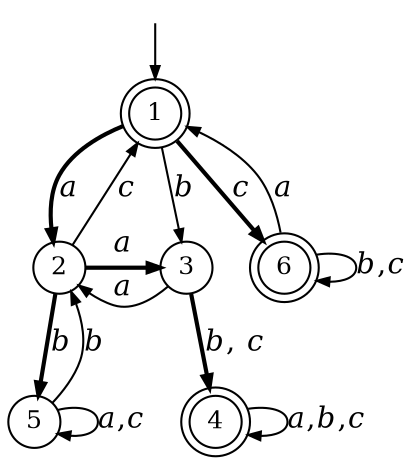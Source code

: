 digraph DFS {
    graph [dpi = "300", ranksep=0.35];
    node [shape = circle, fixedsize = true, width = "0.35", fontsize = 12];
    edge [arrowsize = "0.6"];
    
    {rank = 0; 1;}
    {rank = same; 2; 3; 6;}
    {rank = same; 4; 5;}

    "" [shape = none, width = "0.1", height = "0.1"];
    1 [shape = doublecircle];
    4 [shape = doublecircle];
    6 [shape = doublecircle];

    "" -> 1;
    1 -> 2 [label = <<i>a</i>>, style = bold];
    1 -> 3 [label = <<i>b</i>>];
    1 -> 6 [label = <<i>c</i>>, style = bold];
    2 -> 3 [label = <<i>a</i>>, style = bold];
    2 -> 5 [label = <<i>b</i>>, style = bold];
    2 -> 1 [label = <<i>c</i>>];
    3 -> 2 [label = <<i>a</i>>];
    3 -> 4 [label = <<i>b</i>, <i>c</i>>, style = bold];
    4 -> 4 [label = <<i>a</i>,<i>b</i>,<i>c</i>>];
    5 -> 2 [label = <<i>b</i>>, constraint = false];
    5 -> 5 [label = <<i>a</i>,<i>c</i>>];
    6 -> 1 [label = <<i>a</i>>, constraint = false];
    6 -> 6 [label = <<i>b</i>,<i>c</i>>];
}
